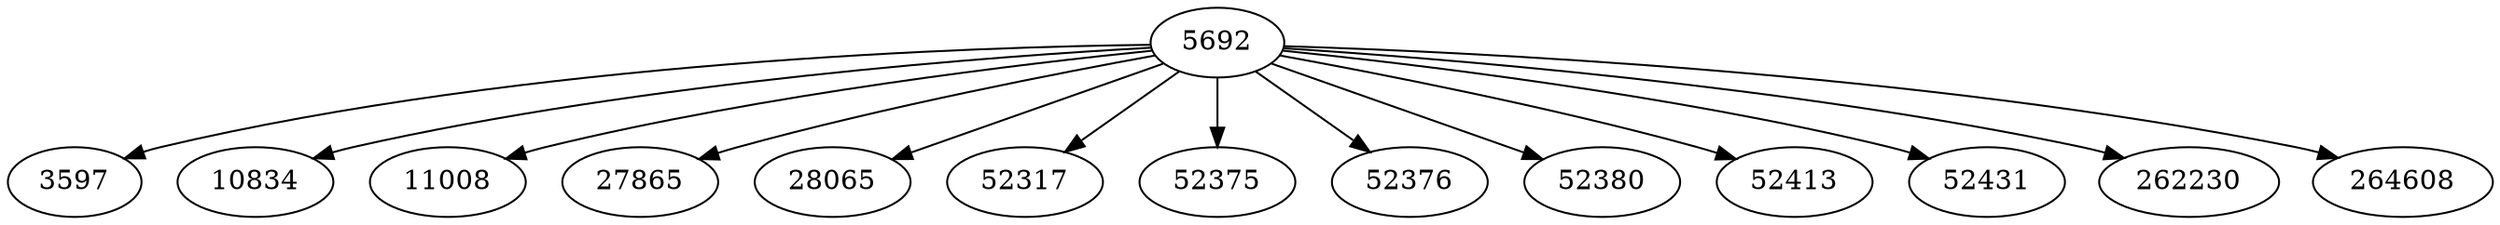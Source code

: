 digraph {
  // Node definitions.
  3597;
  5692;
  10834;
  11008;
  27865;
  28065;
  52317;
  52375;
  52376;
  52380;
  52413;
  52431;
  262230;
  264608;

  // Edge definitions.
  5692 -> 3597;
  5692 -> 10834;
  5692 -> 11008;
  5692 -> 27865;
  5692 -> 28065;
  5692 -> 52317;
  5692 -> 52375;
  5692 -> 52376;
  5692 -> 52380;
  5692 -> 52413;
  5692 -> 52431;
  5692 -> 262230;
  5692 -> 264608;
}